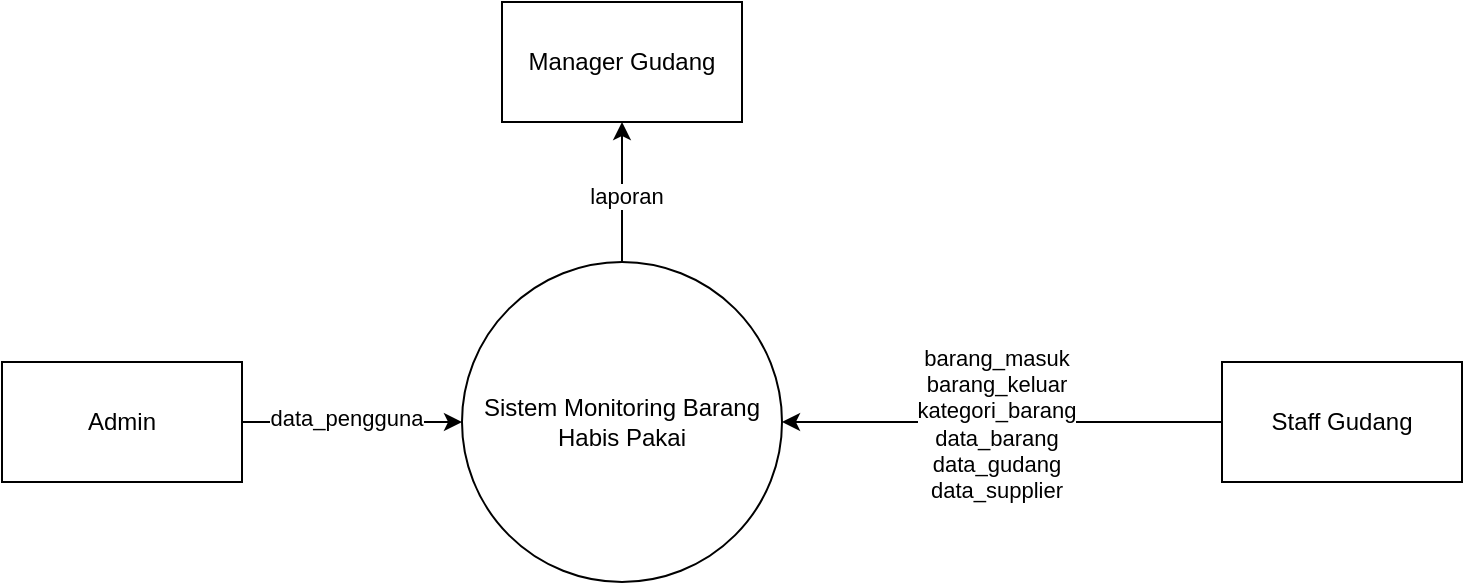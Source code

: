 <mxfile version="21.6.3" type="github">
  <diagram id="DQqvc7xGPJHcMbatQZce" name="Page-1">
    <mxGraphModel dx="1434" dy="774" grid="1" gridSize="10" guides="1" tooltips="1" connect="1" arrows="1" fold="1" page="1" pageScale="1" pageWidth="1100" pageHeight="850" math="0" shadow="0">
      <root>
        <mxCell id="0" />
        <mxCell id="1" parent="0" />
        <mxCell id="ol0iWD4KZcuWYdtjdaJJ-5" style="edgeStyle=orthogonalEdgeStyle;rounded=0;orthogonalLoop=1;jettySize=auto;html=1;exitX=0.5;exitY=0;exitDx=0;exitDy=0;entryX=0.5;entryY=1;entryDx=0;entryDy=0;" parent="1" source="ol0iWD4KZcuWYdtjdaJJ-1" target="JMVHgfwaBOJz7yRU8Djf-4" edge="1">
          <mxGeometry relative="1" as="geometry" />
        </mxCell>
        <mxCell id="ol0iWD4KZcuWYdtjdaJJ-7" value="laporan" style="edgeLabel;html=1;align=center;verticalAlign=middle;resizable=0;points=[];" parent="ol0iWD4KZcuWYdtjdaJJ-5" vertex="1" connectable="0">
          <mxGeometry x="-0.049" y="-2" relative="1" as="geometry">
            <mxPoint as="offset" />
          </mxGeometry>
        </mxCell>
        <mxCell id="ol0iWD4KZcuWYdtjdaJJ-1" value="Sistem Monitoring Barang Habis Pakai" style="ellipse;whiteSpace=wrap;html=1;aspect=fixed;" parent="1" vertex="1">
          <mxGeometry x="450" y="290" width="160" height="160" as="geometry" />
        </mxCell>
        <mxCell id="ol0iWD4KZcuWYdtjdaJJ-6" style="edgeStyle=orthogonalEdgeStyle;rounded=0;orthogonalLoop=1;jettySize=auto;html=1;exitX=0;exitY=0.5;exitDx=0;exitDy=0;entryX=1;entryY=0.5;entryDx=0;entryDy=0;" parent="1" source="ol0iWD4KZcuWYdtjdaJJ-2" target="ol0iWD4KZcuWYdtjdaJJ-1" edge="1">
          <mxGeometry relative="1" as="geometry" />
        </mxCell>
        <mxCell id="ol0iWD4KZcuWYdtjdaJJ-9" value="&lt;div&gt;barang_masuk&lt;/div&gt;&lt;div&gt;barang_keluar&lt;/div&gt;&lt;div&gt;kategori_barang&lt;br&gt;&lt;/div&gt;&lt;div&gt;data_barang&lt;/div&gt;&lt;div&gt;data_gudang&lt;/div&gt;&lt;div&gt;data_supplier&lt;br&gt;&lt;/div&gt;" style="edgeLabel;html=1;align=center;verticalAlign=middle;resizable=0;points=[];" parent="ol0iWD4KZcuWYdtjdaJJ-6" vertex="1" connectable="0">
          <mxGeometry x="0.031" y="1" relative="1" as="geometry">
            <mxPoint as="offset" />
          </mxGeometry>
        </mxCell>
        <mxCell id="ol0iWD4KZcuWYdtjdaJJ-2" value="Staff Gudang" style="rounded=0;whiteSpace=wrap;html=1;" parent="1" vertex="1">
          <mxGeometry x="830" y="340" width="120" height="60" as="geometry" />
        </mxCell>
        <mxCell id="JMVHgfwaBOJz7yRU8Djf-2" style="edgeStyle=orthogonalEdgeStyle;rounded=0;orthogonalLoop=1;jettySize=auto;html=1;exitX=1;exitY=0.5;exitDx=0;exitDy=0;entryX=0;entryY=0.5;entryDx=0;entryDy=0;" parent="1" source="JMVHgfwaBOJz7yRU8Djf-1" target="ol0iWD4KZcuWYdtjdaJJ-1" edge="1">
          <mxGeometry relative="1" as="geometry" />
        </mxCell>
        <mxCell id="JMVHgfwaBOJz7yRU8Djf-3" value="data_pengguna" style="edgeLabel;html=1;align=center;verticalAlign=middle;resizable=0;points=[];" parent="JMVHgfwaBOJz7yRU8Djf-2" vertex="1" connectable="0">
          <mxGeometry x="-0.054" y="2" relative="1" as="geometry">
            <mxPoint as="offset" />
          </mxGeometry>
        </mxCell>
        <mxCell id="JMVHgfwaBOJz7yRU8Djf-1" value="Admin" style="rounded=0;whiteSpace=wrap;html=1;" parent="1" vertex="1">
          <mxGeometry x="220" y="340" width="120" height="60" as="geometry" />
        </mxCell>
        <mxCell id="JMVHgfwaBOJz7yRU8Djf-4" value="Manager Gudang" style="rounded=0;whiteSpace=wrap;html=1;" parent="1" vertex="1">
          <mxGeometry x="470" y="160" width="120" height="60" as="geometry" />
        </mxCell>
      </root>
    </mxGraphModel>
  </diagram>
</mxfile>
